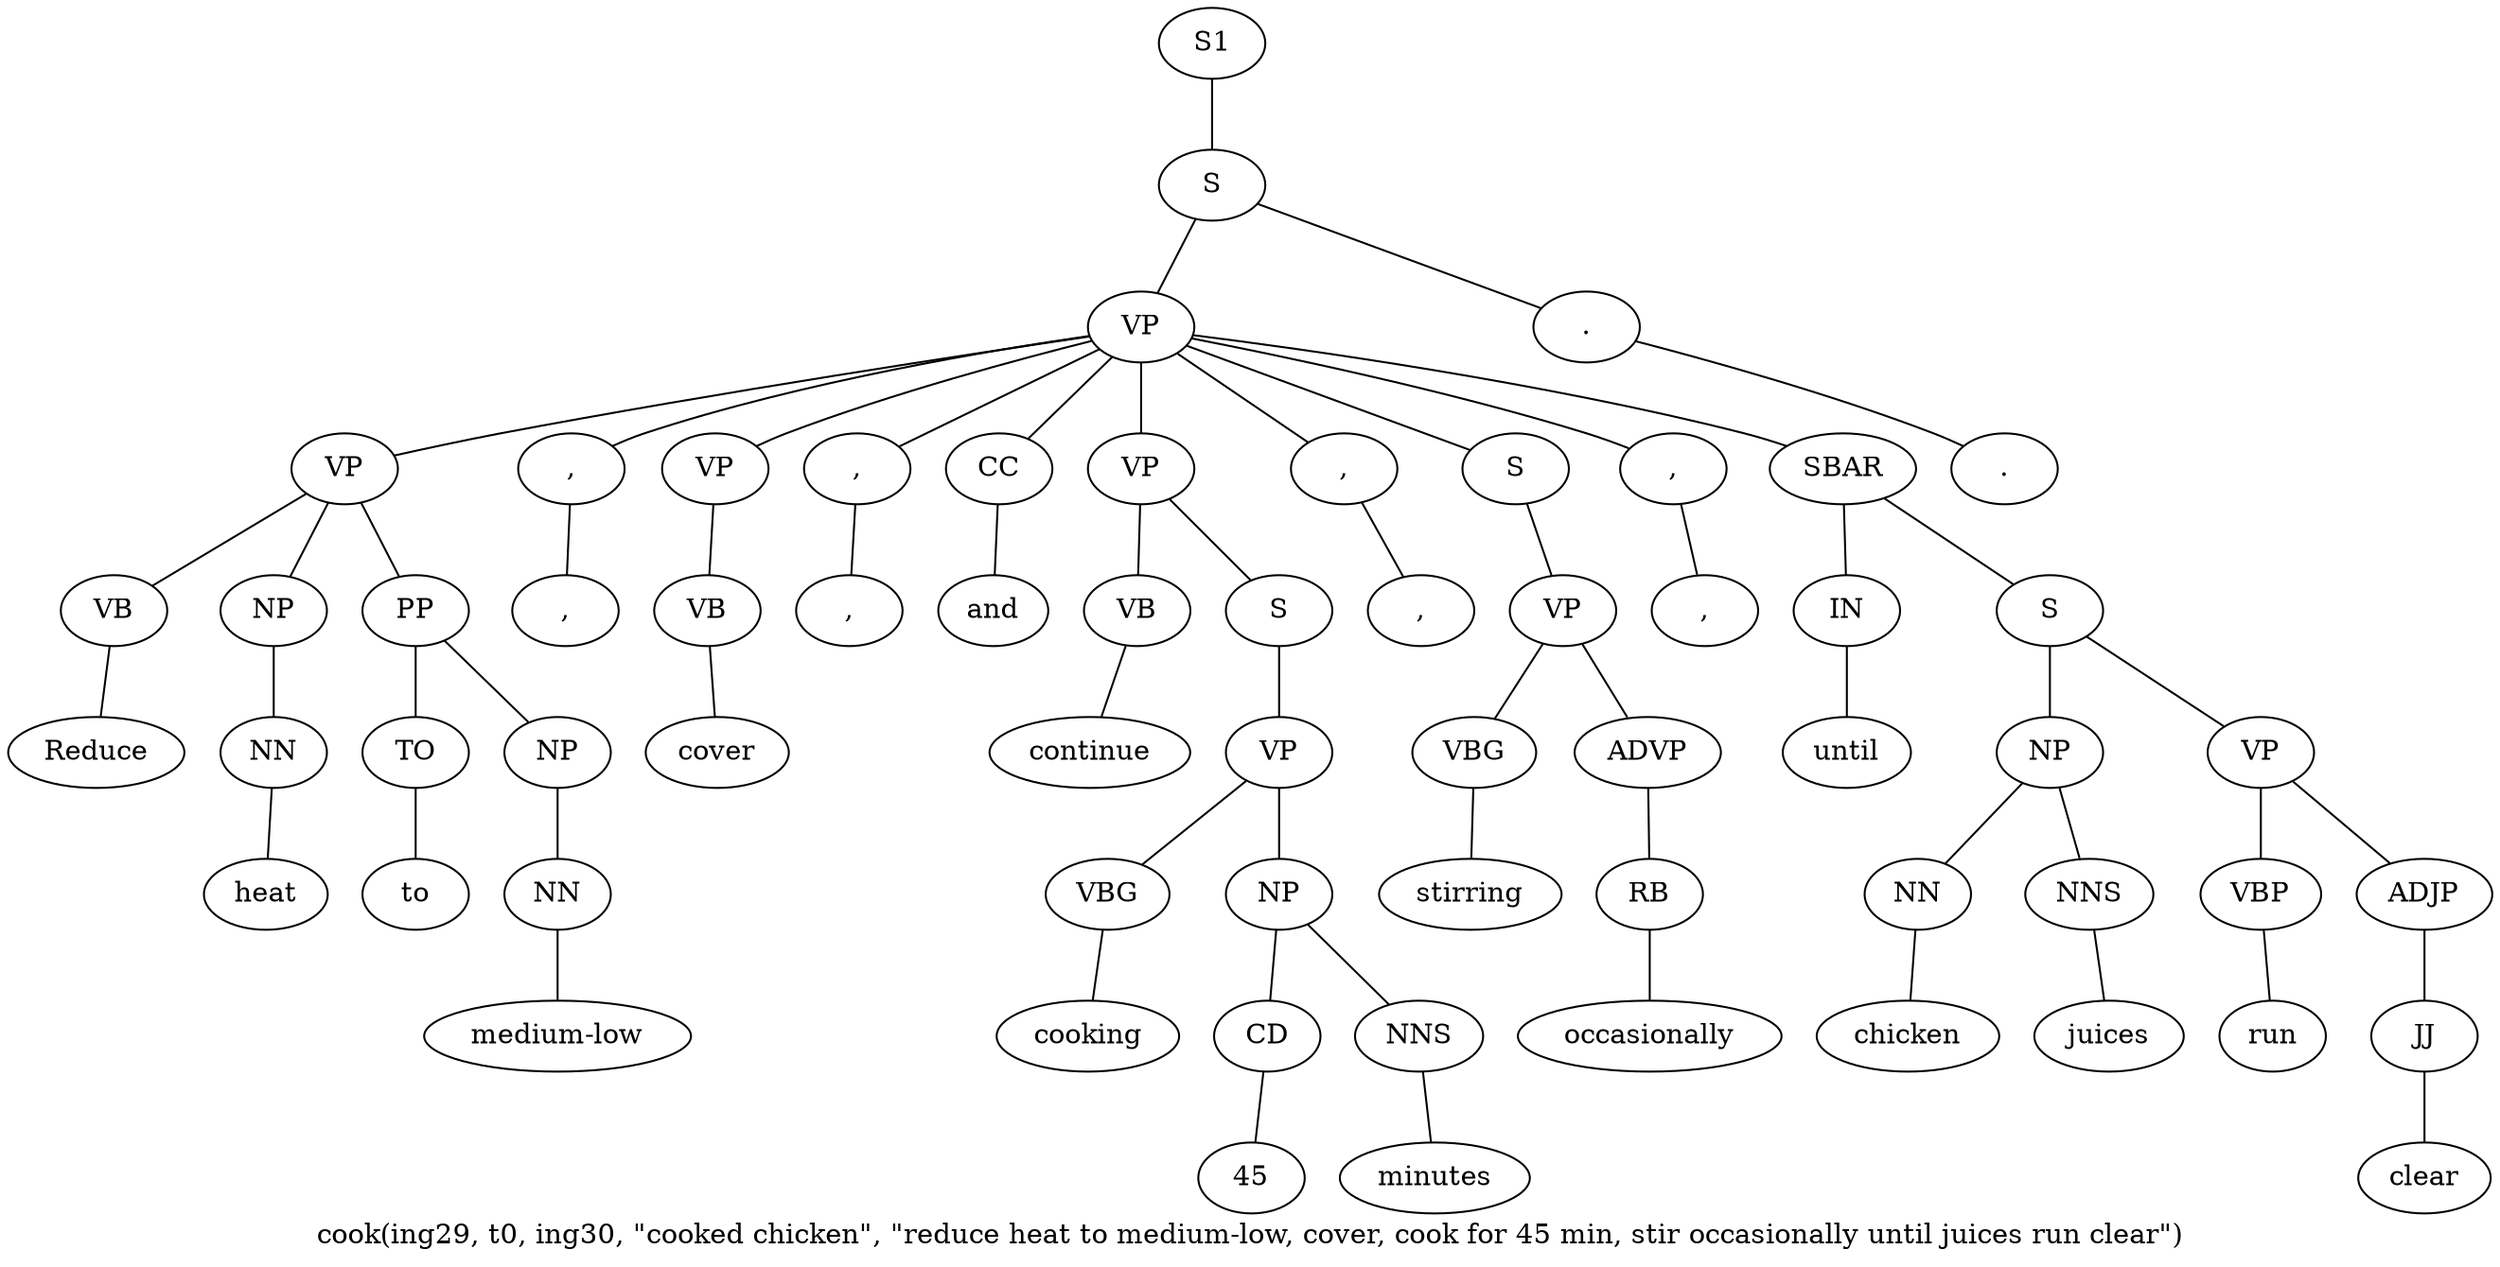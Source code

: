 graph SyntaxGraph {
	label = "cook(ing29, t0, ing30, \"cooked chicken\", \"reduce heat to medium-low, cover, cook for 45 min, stir occasionally until juices run clear\")";
	Node0 [label="S1"];
	Node1 [label="S"];
	Node2 [label="VP"];
	Node3 [label="VP"];
	Node4 [label="VB"];
	Node5 [label="Reduce"];
	Node6 [label="NP"];
	Node7 [label="NN"];
	Node8 [label="heat"];
	Node9 [label="PP"];
	Node10 [label="TO"];
	Node11 [label="to"];
	Node12 [label="NP"];
	Node13 [label="NN"];
	Node14 [label="medium-low"];
	Node15 [label=","];
	Node16 [label=","];
	Node17 [label="VP"];
	Node18 [label="VB"];
	Node19 [label="cover"];
	Node20 [label=","];
	Node21 [label=","];
	Node22 [label="CC"];
	Node23 [label="and"];
	Node24 [label="VP"];
	Node25 [label="VB"];
	Node26 [label="continue"];
	Node27 [label="S"];
	Node28 [label="VP"];
	Node29 [label="VBG"];
	Node30 [label="cooking"];
	Node31 [label="NP"];
	Node32 [label="CD"];
	Node33 [label="45"];
	Node34 [label="NNS"];
	Node35 [label="minutes"];
	Node36 [label=","];
	Node37 [label=","];
	Node38 [label="S"];
	Node39 [label="VP"];
	Node40 [label="VBG"];
	Node41 [label="stirring"];
	Node42 [label="ADVP"];
	Node43 [label="RB"];
	Node44 [label="occasionally"];
	Node45 [label=","];
	Node46 [label=","];
	Node47 [label="SBAR"];
	Node48 [label="IN"];
	Node49 [label="until"];
	Node50 [label="S"];
	Node51 [label="NP"];
	Node52 [label="NN"];
	Node53 [label="chicken"];
	Node54 [label="NNS"];
	Node55 [label="juices"];
	Node56 [label="VP"];
	Node57 [label="VBP"];
	Node58 [label="run"];
	Node59 [label="ADJP"];
	Node60 [label="JJ"];
	Node61 [label="clear"];
	Node62 [label="."];
	Node63 [label="."];

	Node0 -- Node1;
	Node1 -- Node2;
	Node1 -- Node62;
	Node2 -- Node3;
	Node2 -- Node15;
	Node2 -- Node17;
	Node2 -- Node20;
	Node2 -- Node22;
	Node2 -- Node24;
	Node2 -- Node36;
	Node2 -- Node38;
	Node2 -- Node45;
	Node2 -- Node47;
	Node3 -- Node4;
	Node3 -- Node6;
	Node3 -- Node9;
	Node4 -- Node5;
	Node6 -- Node7;
	Node7 -- Node8;
	Node9 -- Node10;
	Node9 -- Node12;
	Node10 -- Node11;
	Node12 -- Node13;
	Node13 -- Node14;
	Node15 -- Node16;
	Node17 -- Node18;
	Node18 -- Node19;
	Node20 -- Node21;
	Node22 -- Node23;
	Node24 -- Node25;
	Node24 -- Node27;
	Node25 -- Node26;
	Node27 -- Node28;
	Node28 -- Node29;
	Node28 -- Node31;
	Node29 -- Node30;
	Node31 -- Node32;
	Node31 -- Node34;
	Node32 -- Node33;
	Node34 -- Node35;
	Node36 -- Node37;
	Node38 -- Node39;
	Node39 -- Node40;
	Node39 -- Node42;
	Node40 -- Node41;
	Node42 -- Node43;
	Node43 -- Node44;
	Node45 -- Node46;
	Node47 -- Node48;
	Node47 -- Node50;
	Node48 -- Node49;
	Node50 -- Node51;
	Node50 -- Node56;
	Node51 -- Node52;
	Node51 -- Node54;
	Node52 -- Node53;
	Node54 -- Node55;
	Node56 -- Node57;
	Node56 -- Node59;
	Node57 -- Node58;
	Node59 -- Node60;
	Node60 -- Node61;
	Node62 -- Node63;
}